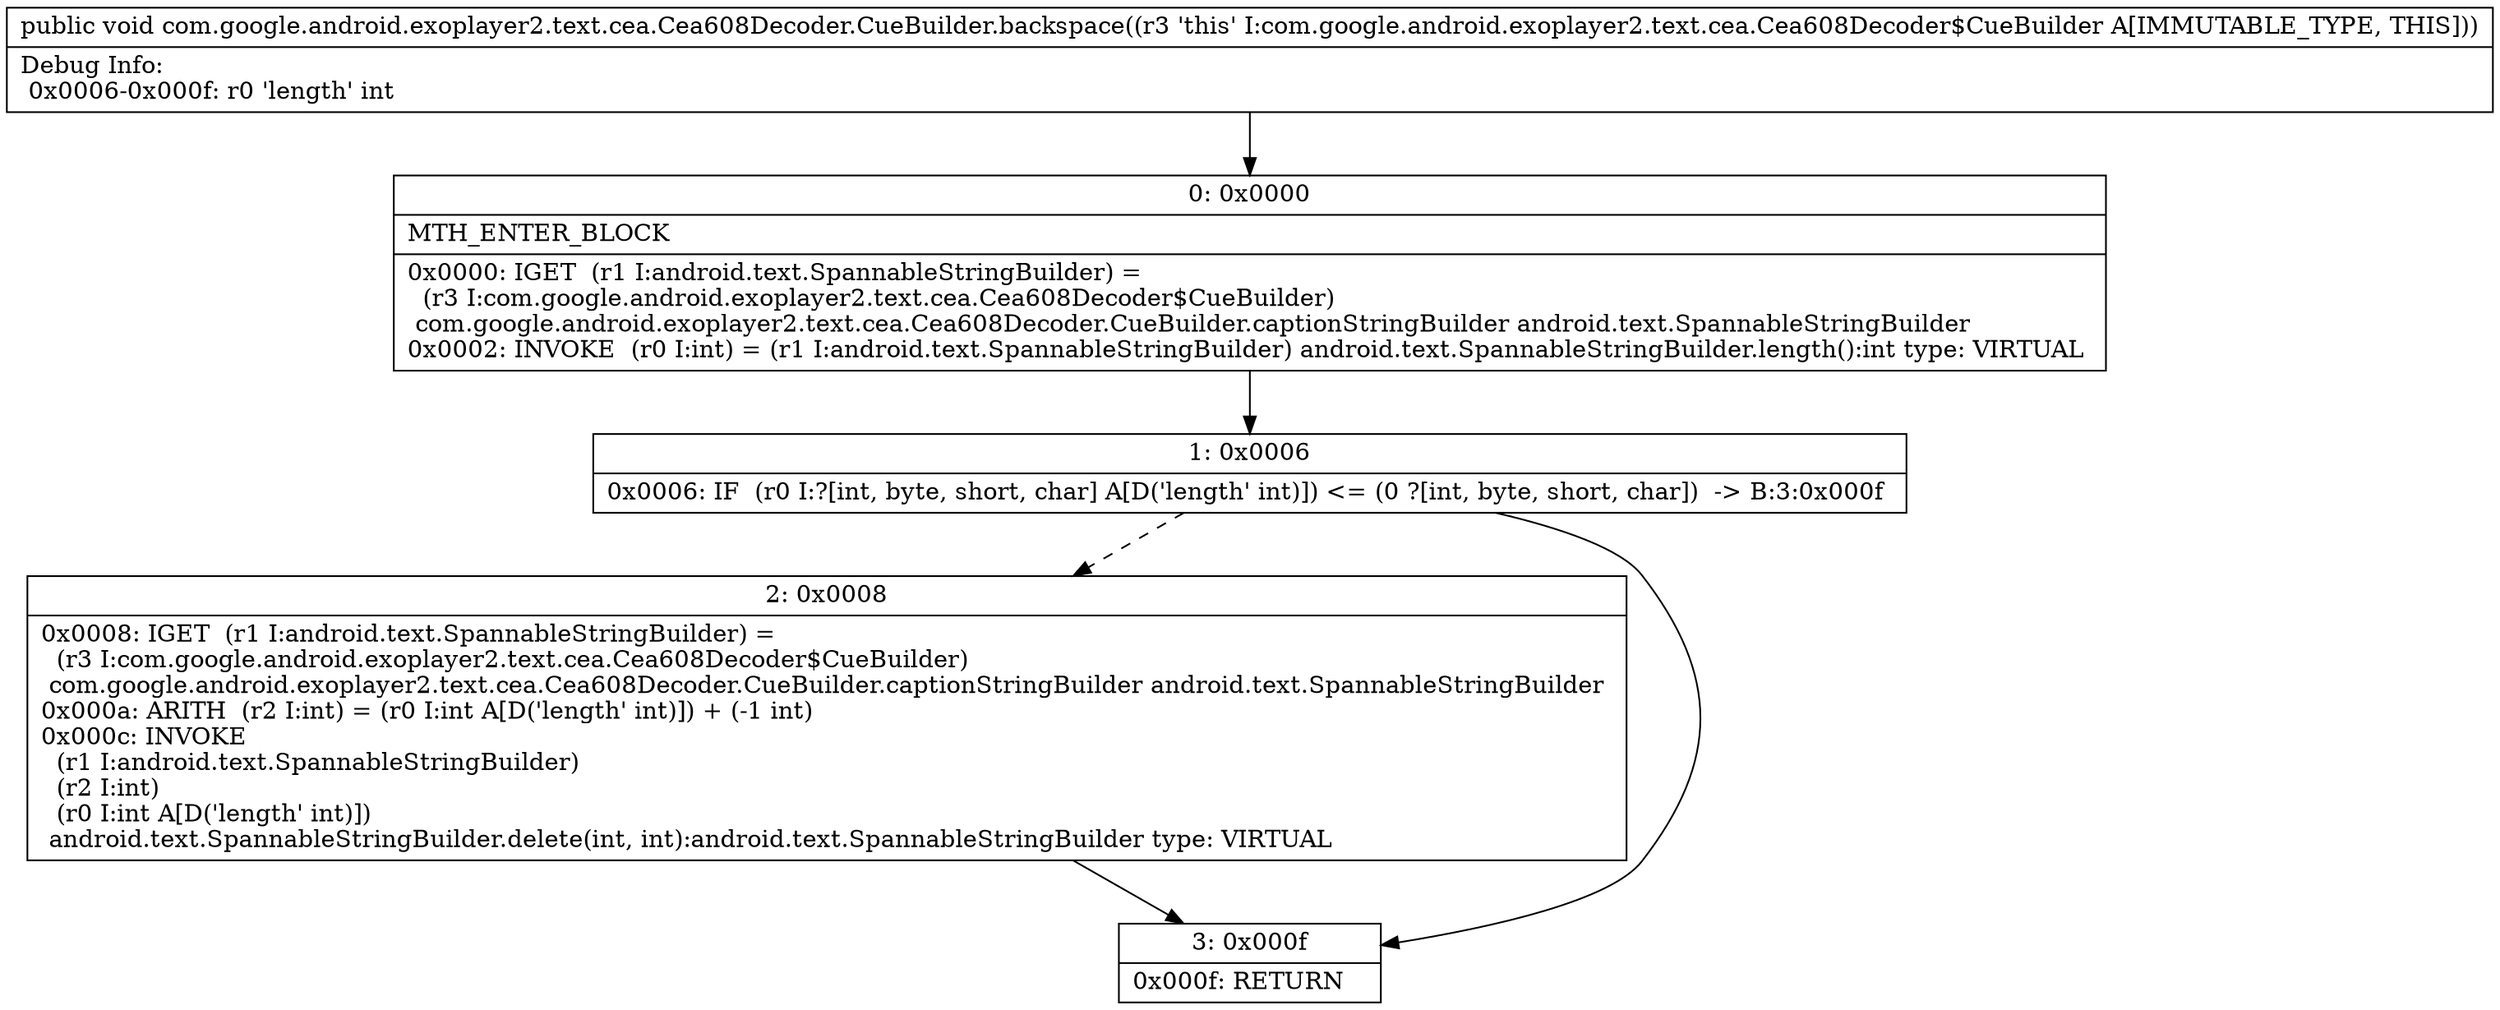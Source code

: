 digraph "CFG forcom.google.android.exoplayer2.text.cea.Cea608Decoder.CueBuilder.backspace()V" {
Node_0 [shape=record,label="{0\:\ 0x0000|MTH_ENTER_BLOCK\l|0x0000: IGET  (r1 I:android.text.SpannableStringBuilder) = \l  (r3 I:com.google.android.exoplayer2.text.cea.Cea608Decoder$CueBuilder)\l com.google.android.exoplayer2.text.cea.Cea608Decoder.CueBuilder.captionStringBuilder android.text.SpannableStringBuilder \l0x0002: INVOKE  (r0 I:int) = (r1 I:android.text.SpannableStringBuilder) android.text.SpannableStringBuilder.length():int type: VIRTUAL \l}"];
Node_1 [shape=record,label="{1\:\ 0x0006|0x0006: IF  (r0 I:?[int, byte, short, char] A[D('length' int)]) \<= (0 ?[int, byte, short, char])  \-\> B:3:0x000f \l}"];
Node_2 [shape=record,label="{2\:\ 0x0008|0x0008: IGET  (r1 I:android.text.SpannableStringBuilder) = \l  (r3 I:com.google.android.exoplayer2.text.cea.Cea608Decoder$CueBuilder)\l com.google.android.exoplayer2.text.cea.Cea608Decoder.CueBuilder.captionStringBuilder android.text.SpannableStringBuilder \l0x000a: ARITH  (r2 I:int) = (r0 I:int A[D('length' int)]) + (\-1 int) \l0x000c: INVOKE  \l  (r1 I:android.text.SpannableStringBuilder)\l  (r2 I:int)\l  (r0 I:int A[D('length' int)])\l android.text.SpannableStringBuilder.delete(int, int):android.text.SpannableStringBuilder type: VIRTUAL \l}"];
Node_3 [shape=record,label="{3\:\ 0x000f|0x000f: RETURN   \l}"];
MethodNode[shape=record,label="{public void com.google.android.exoplayer2.text.cea.Cea608Decoder.CueBuilder.backspace((r3 'this' I:com.google.android.exoplayer2.text.cea.Cea608Decoder$CueBuilder A[IMMUTABLE_TYPE, THIS]))  | Debug Info:\l  0x0006\-0x000f: r0 'length' int\l}"];
MethodNode -> Node_0;
Node_0 -> Node_1;
Node_1 -> Node_2[style=dashed];
Node_1 -> Node_3;
Node_2 -> Node_3;
}

